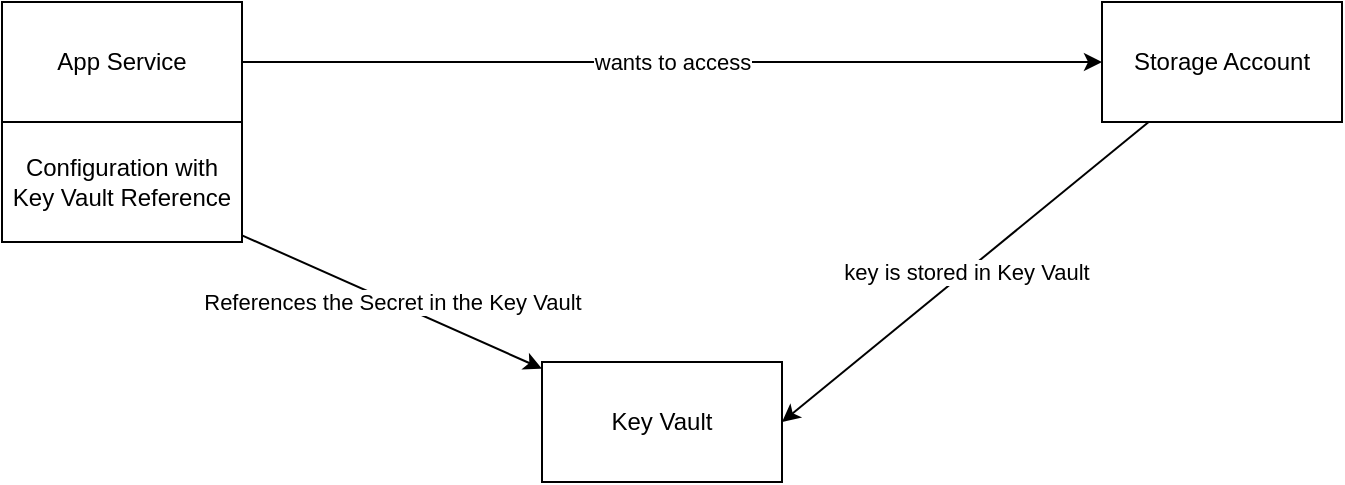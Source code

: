 <mxfile>
    <diagram id="N9OectqWfbGLLaF4aKMu" name="Page-1">
        <mxGraphModel dx="1150" dy="484" grid="1" gridSize="10" guides="1" tooltips="1" connect="1" arrows="1" fold="1" page="1" pageScale="1" pageWidth="827" pageHeight="1169" math="0" shadow="0">
            <root>
                <mxCell id="0"/>
                <mxCell id="1" parent="0"/>
                <mxCell id="7" value="key is stored in Key Vault" style="rounded=0;orthogonalLoop=1;jettySize=auto;html=1;entryX=1;entryY=0.5;entryDx=0;entryDy=0;" edge="1" parent="1" source="2" target="3">
                    <mxGeometry relative="1" as="geometry"/>
                </mxCell>
                <mxCell id="2" value="Storage Account" style="rounded=0;whiteSpace=wrap;html=1;" vertex="1" parent="1">
                    <mxGeometry x="610" y="190" width="120" height="60" as="geometry"/>
                </mxCell>
                <mxCell id="3" value="Key Vault" style="rounded=0;whiteSpace=wrap;html=1;" vertex="1" parent="1">
                    <mxGeometry x="330" y="370" width="120" height="60" as="geometry"/>
                </mxCell>
                <mxCell id="6" value="wants to access" style="rounded=0;orthogonalLoop=1;jettySize=auto;html=1;" edge="1" parent="1" source="4" target="2">
                    <mxGeometry relative="1" as="geometry"/>
                </mxCell>
                <mxCell id="4" value="App Service" style="rounded=0;whiteSpace=wrap;html=1;" vertex="1" parent="1">
                    <mxGeometry x="60" y="190" width="120" height="60" as="geometry"/>
                </mxCell>
                <mxCell id="9" value="References the Secret in the Key Vault" style="edgeStyle=none;rounded=0;orthogonalLoop=1;jettySize=auto;html=1;" edge="1" parent="1" source="5" target="3">
                    <mxGeometry relative="1" as="geometry">
                        <mxPoint x="330" y="326.667" as="targetPoint"/>
                    </mxGeometry>
                </mxCell>
                <mxCell id="5" value="Configuration with Key Vault Reference" style="rounded=0;whiteSpace=wrap;html=1;" vertex="1" parent="1">
                    <mxGeometry x="60" y="250" width="120" height="60" as="geometry"/>
                </mxCell>
            </root>
        </mxGraphModel>
    </diagram>
</mxfile>